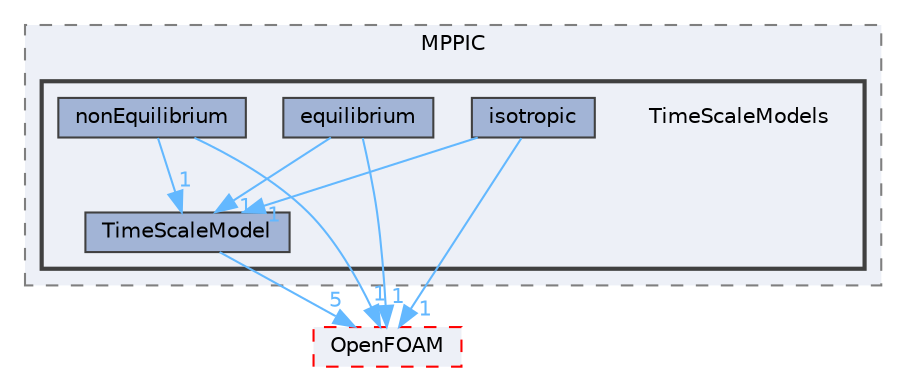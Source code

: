 digraph "src/lagrangian/intermediate/submodels/MPPIC/TimeScaleModels"
{
 // LATEX_PDF_SIZE
  bgcolor="transparent";
  edge [fontname=Helvetica,fontsize=10,labelfontname=Helvetica,labelfontsize=10];
  node [fontname=Helvetica,fontsize=10,shape=box,height=0.2,width=0.4];
  compound=true
  subgraph clusterdir_a5b7b518592fef4af5ad7ba70d45069c {
    graph [ bgcolor="#edf0f7", pencolor="grey50", label="MPPIC", fontname=Helvetica,fontsize=10 style="filled,dashed", URL="dir_a5b7b518592fef4af5ad7ba70d45069c.html",tooltip=""]
  subgraph clusterdir_eb34afd0ce3dd2051d17f60c79db9853 {
    graph [ bgcolor="#edf0f7", pencolor="grey25", label="", fontname=Helvetica,fontsize=10 style="filled,bold", URL="dir_eb34afd0ce3dd2051d17f60c79db9853.html",tooltip=""]
    dir_eb34afd0ce3dd2051d17f60c79db9853 [shape=plaintext, label="TimeScaleModels"];
  dir_2ce70e6c9cd6e34d4610e134a6c05966 [label="equilibrium", fillcolor="#a2b4d6", color="grey25", style="filled", URL="dir_2ce70e6c9cd6e34d4610e134a6c05966.html",tooltip=""];
  dir_6b29f6c38cd623f8446499bc69f18c48 [label="isotropic", fillcolor="#a2b4d6", color="grey25", style="filled", URL="dir_6b29f6c38cd623f8446499bc69f18c48.html",tooltip=""];
  dir_c6a62d97511a6dbfa1b59eb4052ae514 [label="nonEquilibrium", fillcolor="#a2b4d6", color="grey25", style="filled", URL="dir_c6a62d97511a6dbfa1b59eb4052ae514.html",tooltip=""];
  dir_60d0005af56f41223ba0e7ef131a26c6 [label="TimeScaleModel", fillcolor="#a2b4d6", color="grey25", style="filled", URL="dir_60d0005af56f41223ba0e7ef131a26c6.html",tooltip=""];
  }
  }
  dir_c5473ff19b20e6ec4dfe5c310b3778a8 [label="OpenFOAM", fillcolor="#edf0f7", color="red", style="filled,dashed", URL="dir_c5473ff19b20e6ec4dfe5c310b3778a8.html",tooltip=""];
  dir_2ce70e6c9cd6e34d4610e134a6c05966->dir_60d0005af56f41223ba0e7ef131a26c6 [headlabel="1", labeldistance=1.5 headhref="dir_001175_004042.html" href="dir_001175_004042.html" color="steelblue1" fontcolor="steelblue1"];
  dir_2ce70e6c9cd6e34d4610e134a6c05966->dir_c5473ff19b20e6ec4dfe5c310b3778a8 [headlabel="1", labeldistance=1.5 headhref="dir_001175_002695.html" href="dir_001175_002695.html" color="steelblue1" fontcolor="steelblue1"];
  dir_6b29f6c38cd623f8446499bc69f18c48->dir_60d0005af56f41223ba0e7ef131a26c6 [headlabel="1", labeldistance=1.5 headhref="dir_001984_004042.html" href="dir_001984_004042.html" color="steelblue1" fontcolor="steelblue1"];
  dir_6b29f6c38cd623f8446499bc69f18c48->dir_c5473ff19b20e6ec4dfe5c310b3778a8 [headlabel="1", labeldistance=1.5 headhref="dir_001984_002695.html" href="dir_001984_002695.html" color="steelblue1" fontcolor="steelblue1"];
  dir_c6a62d97511a6dbfa1b59eb4052ae514->dir_60d0005af56f41223ba0e7ef131a26c6 [headlabel="1", labeldistance=1.5 headhref="dir_002569_004042.html" href="dir_002569_004042.html" color="steelblue1" fontcolor="steelblue1"];
  dir_c6a62d97511a6dbfa1b59eb4052ae514->dir_c5473ff19b20e6ec4dfe5c310b3778a8 [headlabel="1", labeldistance=1.5 headhref="dir_002569_002695.html" href="dir_002569_002695.html" color="steelblue1" fontcolor="steelblue1"];
  dir_60d0005af56f41223ba0e7ef131a26c6->dir_c5473ff19b20e6ec4dfe5c310b3778a8 [headlabel="5", labeldistance=1.5 headhref="dir_004042_002695.html" href="dir_004042_002695.html" color="steelblue1" fontcolor="steelblue1"];
}
